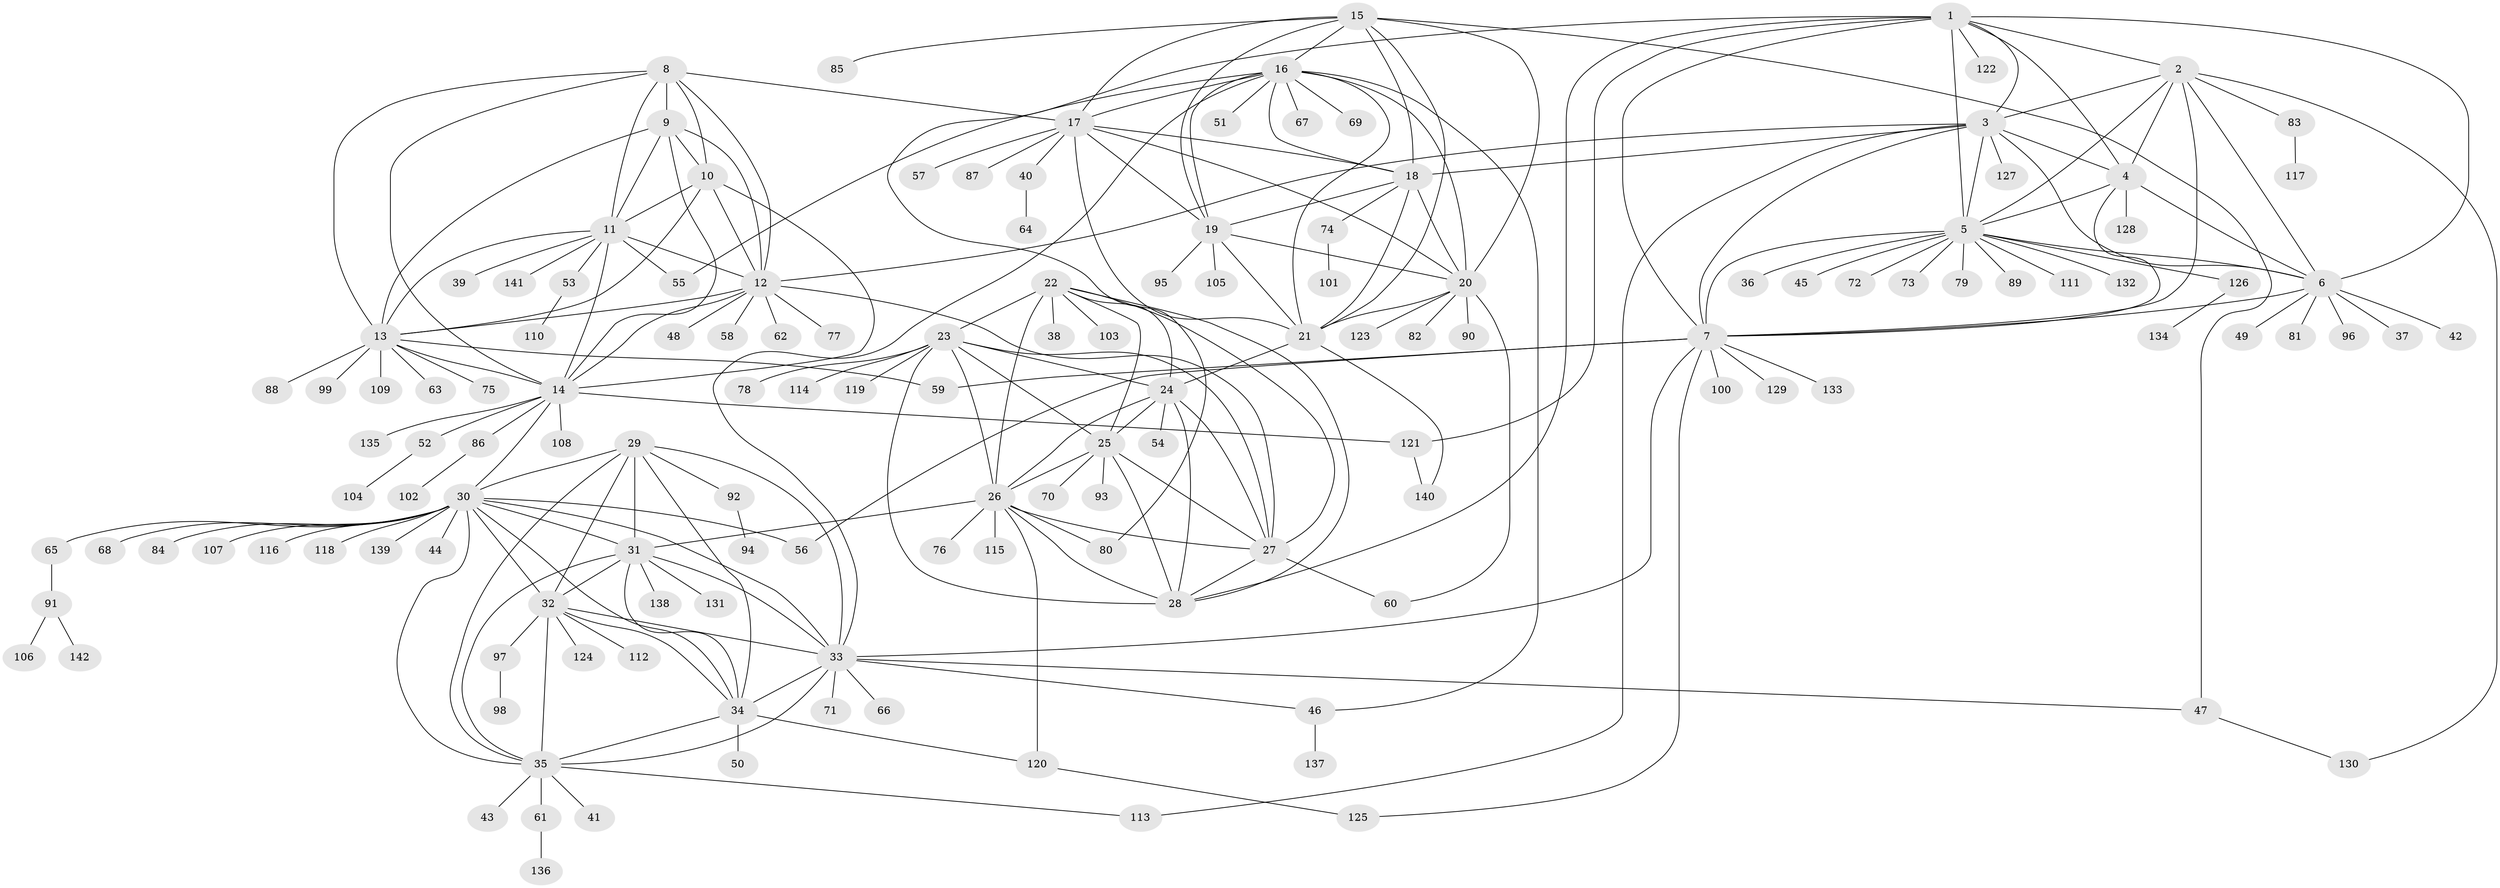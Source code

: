 // coarse degree distribution, {6: 0.10714285714285714, 4: 0.05357142857142857, 22: 0.017857142857142856, 15: 0.017857142857142856, 11: 0.017857142857142856, 5: 0.03571428571428571, 3: 0.05357142857142857, 9: 0.017857142857142856, 1: 0.6071428571428571, 2: 0.07142857142857142}
// Generated by graph-tools (version 1.1) at 2025/19/03/04/25 18:19:30]
// undirected, 142 vertices, 235 edges
graph export_dot {
graph [start="1"]
  node [color=gray90,style=filled];
  1;
  2;
  3;
  4;
  5;
  6;
  7;
  8;
  9;
  10;
  11;
  12;
  13;
  14;
  15;
  16;
  17;
  18;
  19;
  20;
  21;
  22;
  23;
  24;
  25;
  26;
  27;
  28;
  29;
  30;
  31;
  32;
  33;
  34;
  35;
  36;
  37;
  38;
  39;
  40;
  41;
  42;
  43;
  44;
  45;
  46;
  47;
  48;
  49;
  50;
  51;
  52;
  53;
  54;
  55;
  56;
  57;
  58;
  59;
  60;
  61;
  62;
  63;
  64;
  65;
  66;
  67;
  68;
  69;
  70;
  71;
  72;
  73;
  74;
  75;
  76;
  77;
  78;
  79;
  80;
  81;
  82;
  83;
  84;
  85;
  86;
  87;
  88;
  89;
  90;
  91;
  92;
  93;
  94;
  95;
  96;
  97;
  98;
  99;
  100;
  101;
  102;
  103;
  104;
  105;
  106;
  107;
  108;
  109;
  110;
  111;
  112;
  113;
  114;
  115;
  116;
  117;
  118;
  119;
  120;
  121;
  122;
  123;
  124;
  125;
  126;
  127;
  128;
  129;
  130;
  131;
  132;
  133;
  134;
  135;
  136;
  137;
  138;
  139;
  140;
  141;
  142;
  1 -- 2;
  1 -- 3;
  1 -- 4;
  1 -- 5;
  1 -- 6;
  1 -- 7;
  1 -- 28;
  1 -- 80;
  1 -- 121;
  1 -- 122;
  2 -- 3;
  2 -- 4;
  2 -- 5;
  2 -- 6;
  2 -- 7;
  2 -- 83;
  2 -- 130;
  3 -- 4;
  3 -- 5;
  3 -- 6;
  3 -- 7;
  3 -- 12;
  3 -- 18;
  3 -- 113;
  3 -- 127;
  4 -- 5;
  4 -- 6;
  4 -- 7;
  4 -- 128;
  5 -- 6;
  5 -- 7;
  5 -- 36;
  5 -- 45;
  5 -- 72;
  5 -- 73;
  5 -- 79;
  5 -- 89;
  5 -- 111;
  5 -- 126;
  5 -- 132;
  6 -- 7;
  6 -- 37;
  6 -- 42;
  6 -- 49;
  6 -- 81;
  6 -- 96;
  7 -- 33;
  7 -- 56;
  7 -- 59;
  7 -- 100;
  7 -- 125;
  7 -- 129;
  7 -- 133;
  8 -- 9;
  8 -- 10;
  8 -- 11;
  8 -- 12;
  8 -- 13;
  8 -- 14;
  8 -- 17;
  9 -- 10;
  9 -- 11;
  9 -- 12;
  9 -- 13;
  9 -- 14;
  10 -- 11;
  10 -- 12;
  10 -- 13;
  10 -- 14;
  11 -- 12;
  11 -- 13;
  11 -- 14;
  11 -- 39;
  11 -- 53;
  11 -- 55;
  11 -- 141;
  12 -- 13;
  12 -- 14;
  12 -- 27;
  12 -- 48;
  12 -- 58;
  12 -- 62;
  12 -- 77;
  13 -- 14;
  13 -- 59;
  13 -- 63;
  13 -- 75;
  13 -- 88;
  13 -- 99;
  13 -- 109;
  14 -- 30;
  14 -- 52;
  14 -- 86;
  14 -- 108;
  14 -- 121;
  14 -- 135;
  15 -- 16;
  15 -- 17;
  15 -- 18;
  15 -- 19;
  15 -- 20;
  15 -- 21;
  15 -- 47;
  15 -- 85;
  16 -- 17;
  16 -- 18;
  16 -- 19;
  16 -- 20;
  16 -- 21;
  16 -- 33;
  16 -- 46;
  16 -- 51;
  16 -- 55;
  16 -- 67;
  16 -- 69;
  17 -- 18;
  17 -- 19;
  17 -- 20;
  17 -- 21;
  17 -- 40;
  17 -- 57;
  17 -- 87;
  18 -- 19;
  18 -- 20;
  18 -- 21;
  18 -- 74;
  19 -- 20;
  19 -- 21;
  19 -- 95;
  19 -- 105;
  20 -- 21;
  20 -- 60;
  20 -- 82;
  20 -- 90;
  20 -- 123;
  21 -- 24;
  21 -- 140;
  22 -- 23;
  22 -- 24;
  22 -- 25;
  22 -- 26;
  22 -- 27;
  22 -- 28;
  22 -- 38;
  22 -- 103;
  23 -- 24;
  23 -- 25;
  23 -- 26;
  23 -- 27;
  23 -- 28;
  23 -- 78;
  23 -- 114;
  23 -- 119;
  24 -- 25;
  24 -- 26;
  24 -- 27;
  24 -- 28;
  24 -- 54;
  25 -- 26;
  25 -- 27;
  25 -- 28;
  25 -- 70;
  25 -- 93;
  26 -- 27;
  26 -- 28;
  26 -- 31;
  26 -- 76;
  26 -- 80;
  26 -- 115;
  26 -- 120;
  27 -- 28;
  27 -- 60;
  29 -- 30;
  29 -- 31;
  29 -- 32;
  29 -- 33;
  29 -- 34;
  29 -- 35;
  29 -- 92;
  30 -- 31;
  30 -- 32;
  30 -- 33;
  30 -- 34;
  30 -- 35;
  30 -- 44;
  30 -- 56;
  30 -- 65;
  30 -- 68;
  30 -- 84;
  30 -- 107;
  30 -- 116;
  30 -- 118;
  30 -- 139;
  31 -- 32;
  31 -- 33;
  31 -- 34;
  31 -- 35;
  31 -- 131;
  31 -- 138;
  32 -- 33;
  32 -- 34;
  32 -- 35;
  32 -- 97;
  32 -- 112;
  32 -- 124;
  33 -- 34;
  33 -- 35;
  33 -- 46;
  33 -- 47;
  33 -- 66;
  33 -- 71;
  34 -- 35;
  34 -- 50;
  34 -- 120;
  35 -- 41;
  35 -- 43;
  35 -- 61;
  35 -- 113;
  40 -- 64;
  46 -- 137;
  47 -- 130;
  52 -- 104;
  53 -- 110;
  61 -- 136;
  65 -- 91;
  74 -- 101;
  83 -- 117;
  86 -- 102;
  91 -- 106;
  91 -- 142;
  92 -- 94;
  97 -- 98;
  120 -- 125;
  121 -- 140;
  126 -- 134;
}
